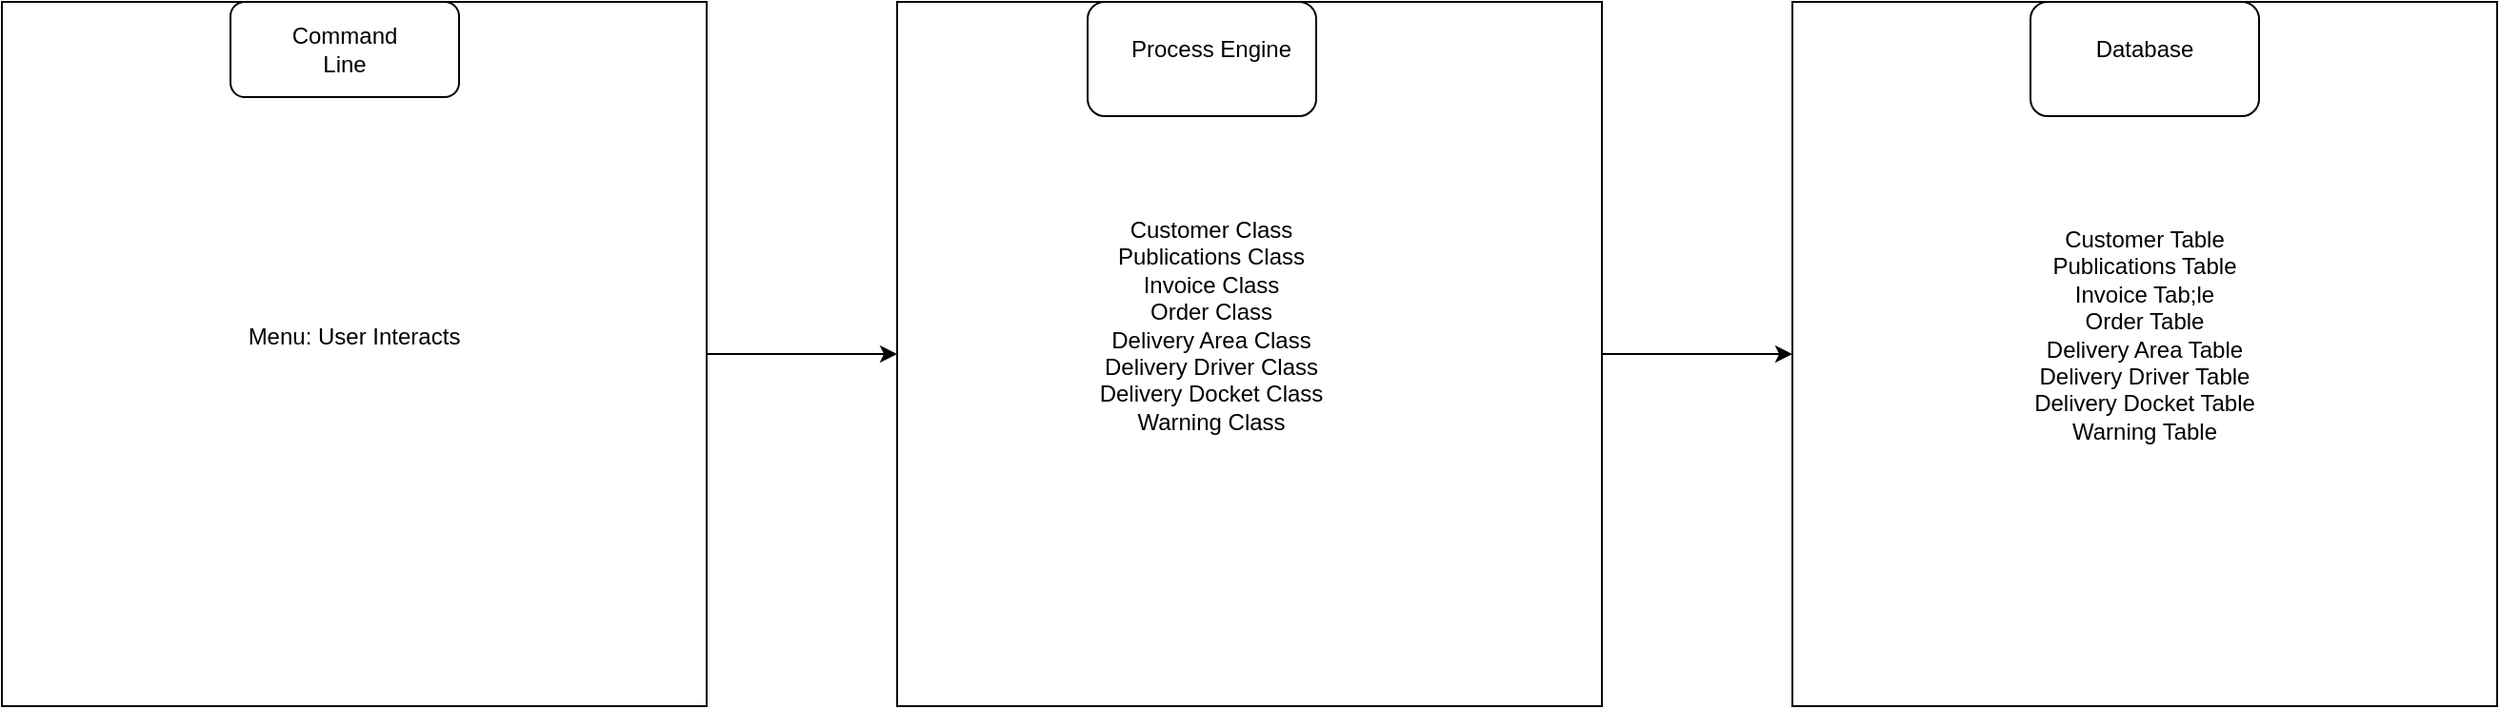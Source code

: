 <mxfile version="24.7.17">
  <diagram name="Page-1" id="wWrqFPWaI8B8_Sf8meWX">
    <mxGraphModel dx="2245" dy="895" grid="1" gridSize="10" guides="1" tooltips="1" connect="1" arrows="1" fold="1" page="1" pageScale="1" pageWidth="850" pageHeight="1100" math="0" shadow="0">
      <root>
        <mxCell id="0" />
        <mxCell id="1" parent="0" />
        <mxCell id="q9f8n2yYWh1osZkJidTy-1" value="&lt;div align=&quot;left&quot;&gt;&lt;br&gt;&lt;/div&gt;" style="whiteSpace=wrap;html=1;aspect=fixed;" parent="1" vertex="1">
          <mxGeometry x="-150" y="100" width="370" height="370" as="geometry" />
        </mxCell>
        <mxCell id="q9f8n2yYWh1osZkJidTy-3" value="" style="rounded=1;whiteSpace=wrap;html=1;" parent="1" vertex="1">
          <mxGeometry x="-30" y="100" width="120" height="50" as="geometry" />
        </mxCell>
        <mxCell id="q9f8n2yYWh1osZkJidTy-4" value="Command Line" style="text;html=1;align=center;verticalAlign=middle;whiteSpace=wrap;rounded=0;" parent="1" vertex="1">
          <mxGeometry y="110" width="60" height="30" as="geometry" />
        </mxCell>
        <mxCell id="q9f8n2yYWh1osZkJidTy-7" value="" style="whiteSpace=wrap;html=1;aspect=fixed;" parent="1" vertex="1">
          <mxGeometry x="320" y="100" width="370" height="370" as="geometry" />
        </mxCell>
        <mxCell id="q9f8n2yYWh1osZkJidTy-8" value="" style="whiteSpace=wrap;html=1;aspect=fixed;" parent="1" vertex="1">
          <mxGeometry x="790" y="100" width="370" height="370" as="geometry" />
        </mxCell>
        <mxCell id="q9f8n2yYWh1osZkJidTy-10" value="" style="rounded=1;whiteSpace=wrap;html=1;" parent="1" vertex="1">
          <mxGeometry x="420" y="100" width="120" height="60" as="geometry" />
        </mxCell>
        <mxCell id="q9f8n2yYWh1osZkJidTy-9" value="Process Engine" style="text;html=1;align=center;verticalAlign=middle;whiteSpace=wrap;rounded=0;" parent="1" vertex="1">
          <mxGeometry x="430" y="110" width="110" height="30" as="geometry" />
        </mxCell>
        <mxCell id="q9f8n2yYWh1osZkJidTy-13" value="" style="rounded=1;whiteSpace=wrap;html=1;" parent="1" vertex="1">
          <mxGeometry x="915" y="100" width="120" height="60" as="geometry" />
        </mxCell>
        <mxCell id="q9f8n2yYWh1osZkJidTy-12" value="Database" style="text;html=1;align=center;verticalAlign=middle;whiteSpace=wrap;rounded=0;" parent="1" vertex="1">
          <mxGeometry x="945" y="110" width="60" height="30" as="geometry" />
        </mxCell>
        <mxCell id="q9f8n2yYWh1osZkJidTy-14" value="&lt;div&gt;Customer Class&lt;/div&gt;&lt;div&gt;Publications Class&lt;/div&gt;&lt;div&gt;Invoice Class&lt;/div&gt;&lt;div&gt;Order Class&lt;/div&gt;&lt;div&gt;Delivery Area Class&lt;/div&gt;&lt;div&gt;Delivery Driver Class&lt;/div&gt;&lt;div&gt;Delivery Docket Class&lt;/div&gt;&lt;div&gt;Warning Class&lt;br&gt;&lt;/div&gt;" style="text;html=1;align=center;verticalAlign=middle;whiteSpace=wrap;rounded=0;" parent="1" vertex="1">
          <mxGeometry x="380" y="160" width="210" height="220" as="geometry" />
        </mxCell>
        <mxCell id="q9f8n2yYWh1osZkJidTy-20" value="" style="curved=1;endArrow=classic;html=1;rounded=0;entryX=0;entryY=0.5;entryDx=0;entryDy=0;" parent="1" source="q9f8n2yYWh1osZkJidTy-1" edge="1" target="q9f8n2yYWh1osZkJidTy-7">
          <mxGeometry width="50" height="50" relative="1" as="geometry">
            <mxPoint x="220" y="335" as="sourcePoint" />
            <mxPoint x="290.711" y="285" as="targetPoint" />
          </mxGeometry>
        </mxCell>
        <mxCell id="q9f8n2yYWh1osZkJidTy-21" value="" style="curved=1;endArrow=classic;html=1;rounded=0;entryX=0;entryY=0.5;entryDx=0;entryDy=0;" parent="1" source="q9f8n2yYWh1osZkJidTy-7" target="q9f8n2yYWh1osZkJidTy-8" edge="1">
          <mxGeometry width="50" height="50" relative="1" as="geometry">
            <mxPoint x="665" y="335" as="sourcePoint" />
            <mxPoint x="735.711" y="285" as="targetPoint" />
          </mxGeometry>
        </mxCell>
        <mxCell id="q9f8n2yYWh1osZkJidTy-23" value="&lt;div&gt;Customer Table&lt;br&gt;&lt;/div&gt;&lt;div&gt;Publications Table&lt;br&gt;&lt;/div&gt;&lt;div&gt;Invoice Tab;le&lt;br&gt;&lt;/div&gt;&lt;div&gt;Order Table&lt;br&gt;&lt;/div&gt;&lt;div&gt;Delivery Area Table&lt;br&gt;&lt;/div&gt;&lt;div&gt;Delivery Driver Table&lt;br&gt;&lt;/div&gt;&lt;div&gt;Delivery Docket Table&lt;br&gt;&lt;/div&gt;&lt;div&gt;Warning Table&lt;br&gt;&lt;/div&gt;" style="text;html=1;align=center;verticalAlign=middle;whiteSpace=wrap;rounded=0;" parent="1" vertex="1">
          <mxGeometry x="825" y="160" width="300" height="230" as="geometry" />
        </mxCell>
        <mxCell id="q9f8n2yYWh1osZkJidTy-24" value="&lt;div&gt;Menu: User Interacts&lt;/div&gt;&lt;div&gt;&lt;br&gt;&lt;/div&gt;&lt;div&gt;&lt;br&gt;&lt;/div&gt;" style="text;html=1;align=center;verticalAlign=middle;whiteSpace=wrap;rounded=0;" parent="1" vertex="1">
          <mxGeometry x="-150" y="160" width="370" height="260" as="geometry" />
        </mxCell>
      </root>
    </mxGraphModel>
  </diagram>
</mxfile>
